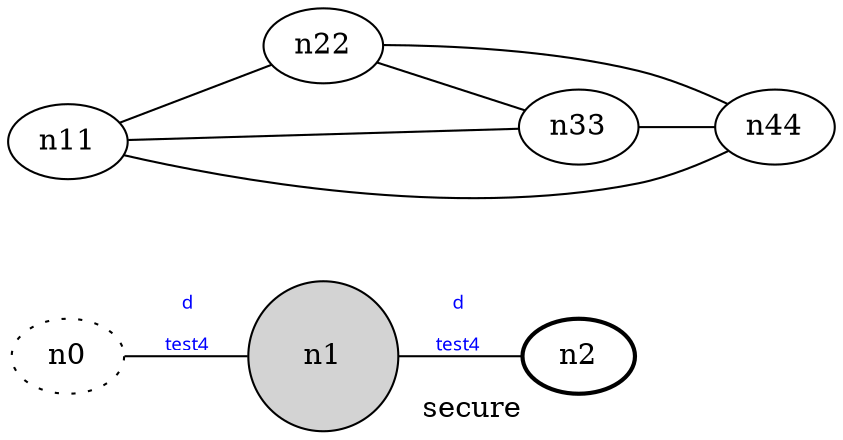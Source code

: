 graph test4 {
	rankdir=LR;
	fontcolor=blue; /* c0; c1; c0 -- c󠁘1 */
	n0 [style=dotted, fillcolor="#123456"]; // c2; c3; c2 -- c3
	n1 [height=1, width=1, cnlor=󠁇red, style=filled];
	n2 [style=bold, xlabel="secure"];
	n0 -- n1 -- n2 [fontname="comic sans", label="d\n\l\G", fontcolor=blue, fontsize=9];
	n11 -- n22;
	n11 -- n33;
	n11 -- n44;
	n22 -- n33;
	n22 -- n44;
	n33 -- n44;
}
